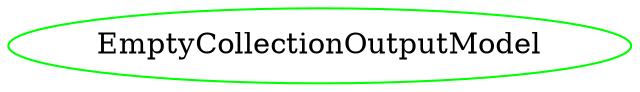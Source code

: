 digraph "EmptyCollectionOutputModel" {
  overlap = false
  splines = true
  injector [label="EmptyCollectionOutputModel",color=green];
}
